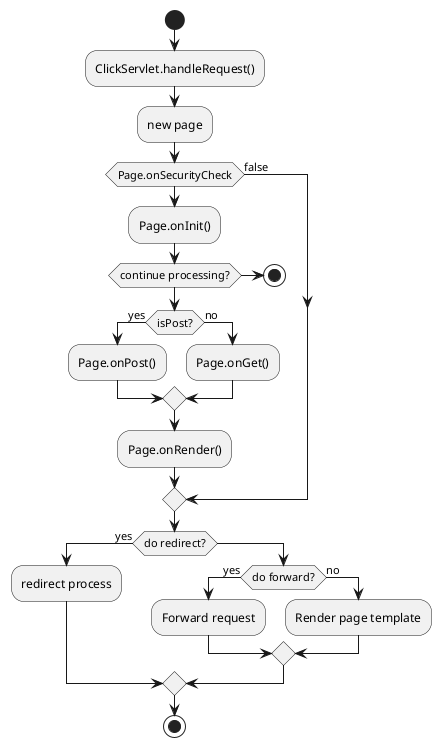@startuml
start
:ClickServlet.handleRequest();
:new page;
if(Page.onSecurityCheck) then
    :Page.onInit();
    if(continue processing?)
    stop;
    endif
    if(isPost?) then (yes)
        :Page.onPost();
    else(no)
        :Page.onGet();
    endif
    :Page.onRender();
    else (false)
endif

if(do redirect?) then (yes)
    :redirect process;
else
    if(do forward?) then (yes)
    :Forward request;
    else (no)
    :Render page template;
    endif
endif

stop

@enduml